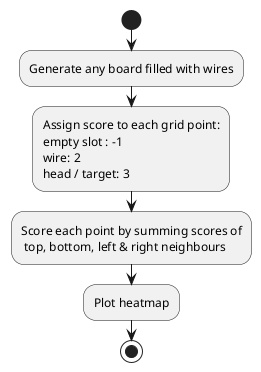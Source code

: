 @startuml
'https://plantuml.com/activity-diagram-beta

start
:Generate any board filled with wires;
:Assign score to each grid point:
empty slot : -1
wire: 2
head / target: 3;

:Score each point by summing scores of
 top, bottom, left & right neighbours;
:Plot heatmap;


stop

@enduml
